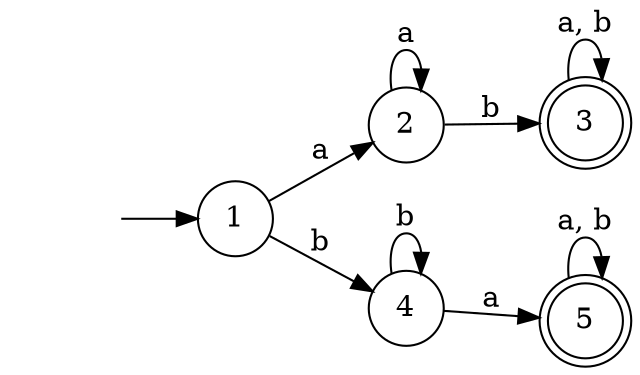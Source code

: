 digraph G {
	rankdir=LR;
	null [shape = plaintext label=""]
	1 [shape=circle];
	2 [shape=circle];
	3 [shape=doublecircle];
	4 [shape=circle];
	5 [shape=doublecircle];
	null -> 1
	1 -> 2 [label = "a"];
	1 -> 4 [label = "b"];
	2 -> 2 [label = "a"];
	2 -> 3 [label = "b"];
	4 -> 4 [label = "b"];
	4 -> 5 [label = "a"];
	3 -> 3 [label = "a, b"];
	5 -> 5 [label = "a, b"];
}
